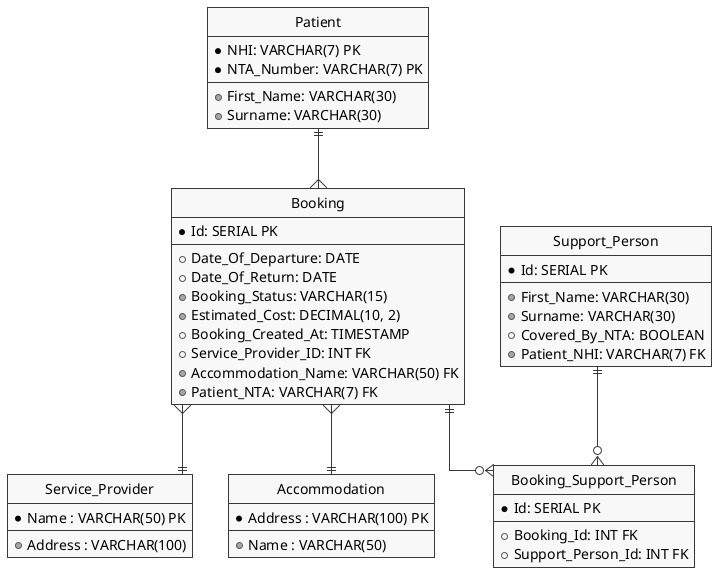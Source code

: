 @startuml julliend-erd

skin rose
skinparam Style StrictUML
skinparam LineType ortho
skinparam monochrome true

Class Patient {
    * NHI: VARCHAR(7) PK
    * NTA_Number: VARCHAR(7) PK
--
    + First_Name: VARCHAR(30)
    + Surname: VARCHAR(30) 
}

Class Support_Person {
    * Id: SERIAL PK
--
    + First_Name: VARCHAR(30)
    + Surname: VARCHAR(30)
    + Covered_By_NTA: BOOLEAN
    + Patient_NHI: VARCHAR(7) FK
}

Class Booking {
    * Id: SERIAL PK
--
    + Date_Of_Departure: DATE
    + Date_Of_Return: DATE
    + Booking_Status: VARCHAR(15)
    + Estimated_Cost: DECIMAL(10, 2)
    + Booking_Created_At: TIMESTAMP 
    + Service_Provider_ID: INT FK
    + Accommodation_Name: VARCHAR(50) FK
    + Patient_NTA: VARCHAR(7) FK
}

Class Service_Provider {
    * Name : VARCHAR(50) PK
--
    + Address : VARCHAR(100)
}

Class Accommodation {
    * Address : VARCHAR(100) PK
--
    + Name : VARCHAR(50)
}

Class Booking_Support_Person {
    * Id: SERIAL PK
--
    + Booking_Id: INT FK
    + Support_Person_Id: INT FK
}

Patient ||--{Booking
Booking }--|| Service_Provider
Booking ||--o{ Booking_Support_Person
Support_Person ||--o{ Booking_Support_Person
Booking }--|| Accommodation

@enduml
